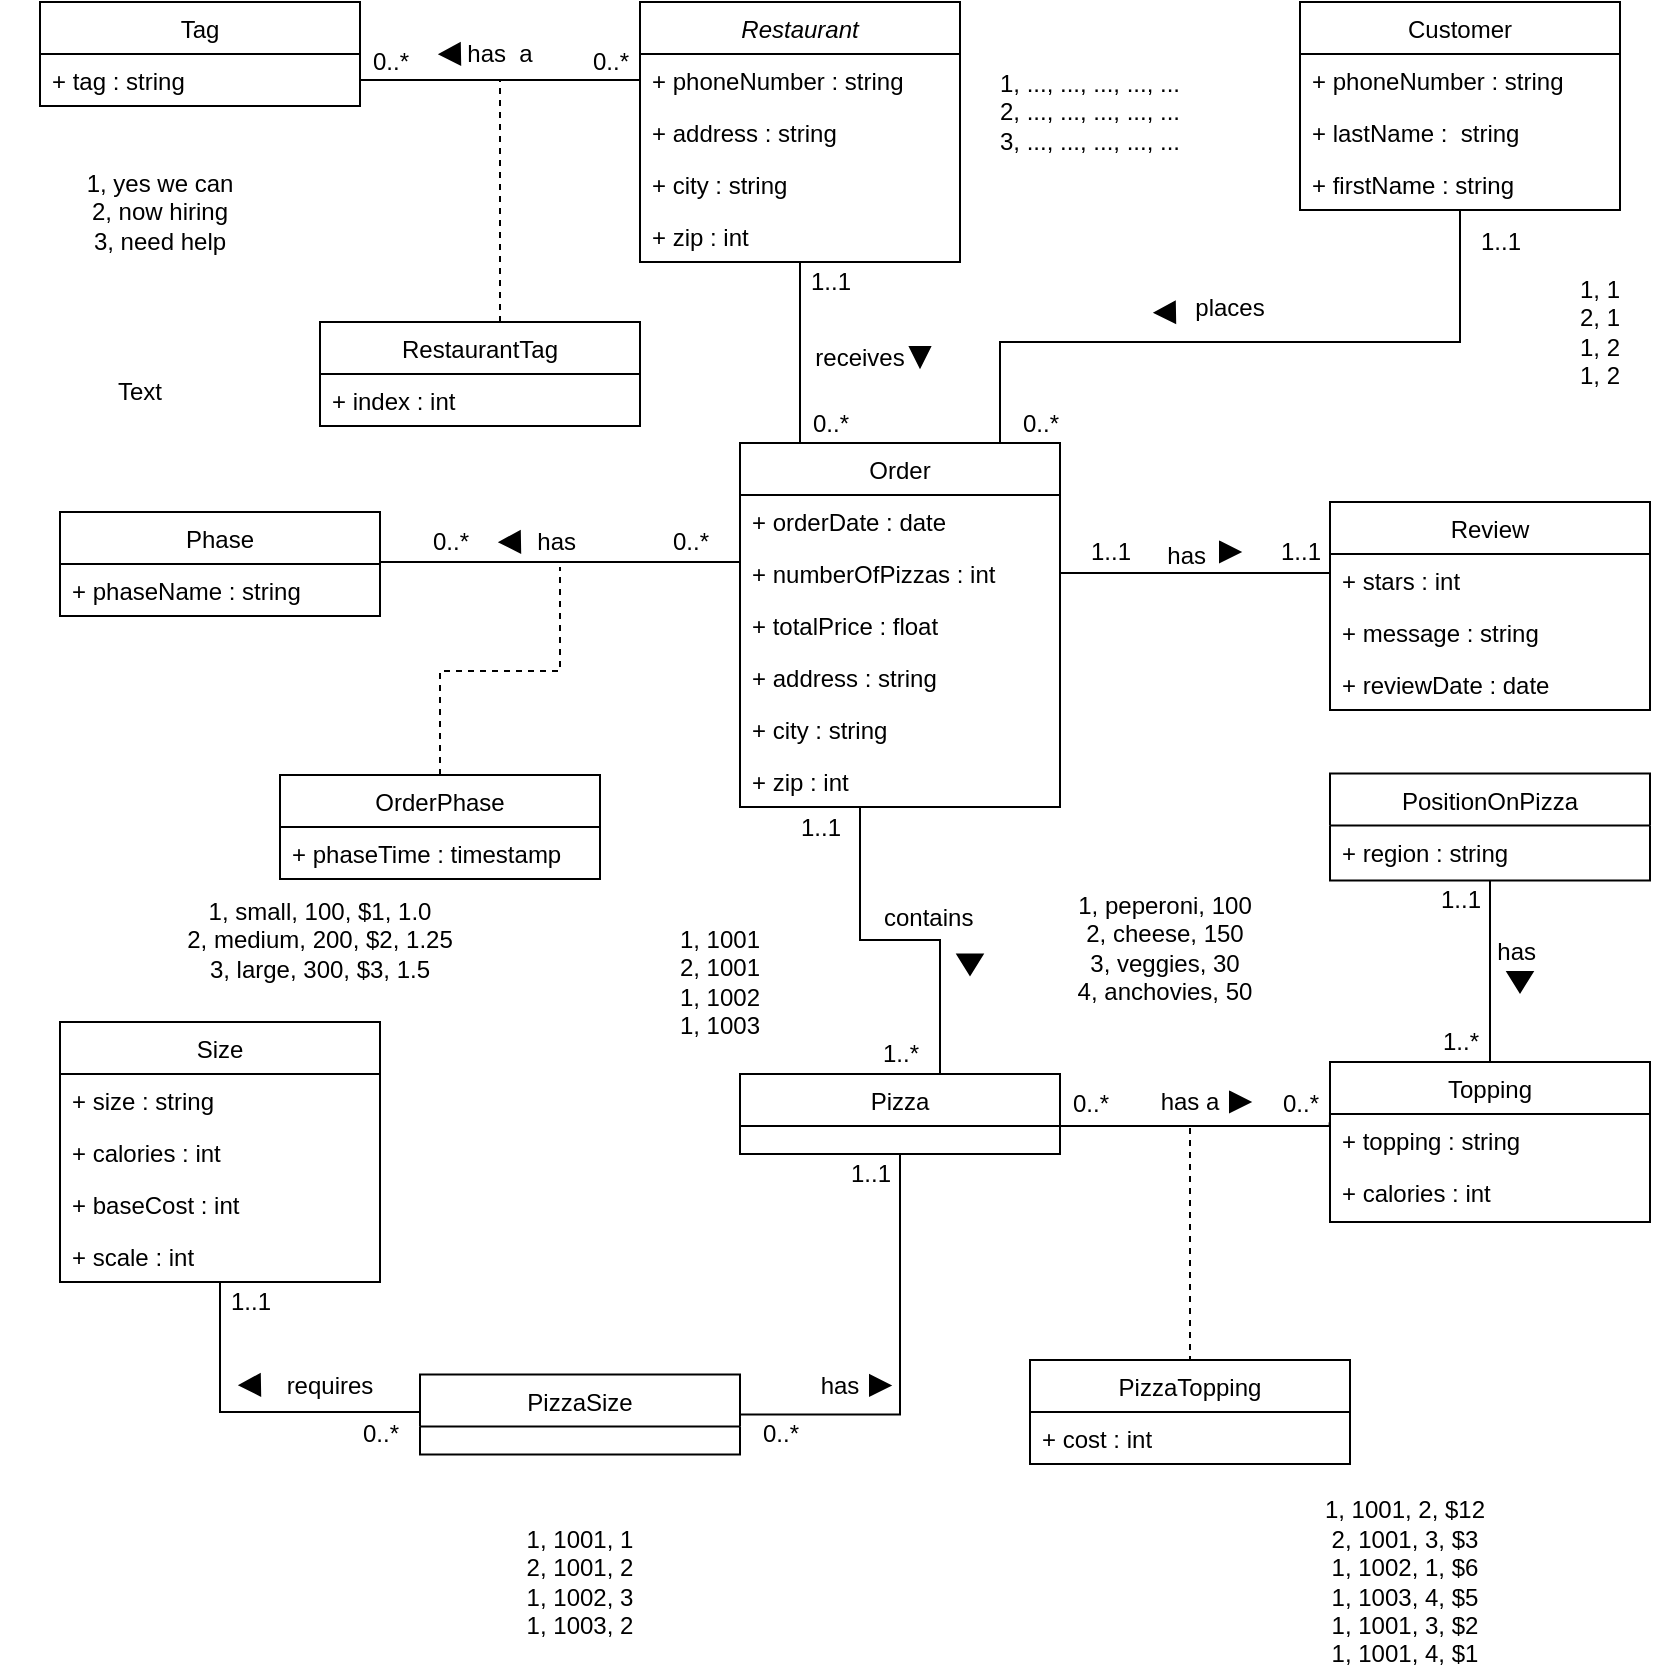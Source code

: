 <mxfile version="15.5.9" type="github">
  <diagram id="C5RBs43oDa-KdzZeNtuy" name="Page-1">
    <mxGraphModel dx="1810" dy="626" grid="1" gridSize="10" guides="1" tooltips="1" connect="1" arrows="1" fold="1" page="1" pageScale="1" pageWidth="827" pageHeight="1169" math="0" shadow="0">
      <root>
        <mxCell id="WIyWlLk6GJQsqaUBKTNV-0" />
        <mxCell id="WIyWlLk6GJQsqaUBKTNV-1" parent="WIyWlLk6GJQsqaUBKTNV-0" />
        <mxCell id="j5NIechxEygwmhF16usv-153" style="edgeStyle=orthogonalEdgeStyle;rounded=0;orthogonalLoop=1;jettySize=auto;html=0;entryX=0.25;entryY=0;entryDx=0;entryDy=0;fontColor=#000000;endArrow=none;endFill=0;" edge="1" parent="WIyWlLk6GJQsqaUBKTNV-1" source="zkfFHV4jXpPFQw0GAbJ--0" target="j5NIechxEygwmhF16usv-21">
          <mxGeometry relative="1" as="geometry">
            <Array as="points">
              <mxPoint x="390" y="330" />
            </Array>
          </mxGeometry>
        </mxCell>
        <mxCell id="zkfFHV4jXpPFQw0GAbJ--0" value="Restaurant" style="swimlane;fontStyle=2;align=center;verticalAlign=top;childLayout=stackLayout;horizontal=1;startSize=26;horizontalStack=0;resizeParent=1;resizeLast=0;collapsible=1;marginBottom=0;rounded=0;shadow=0;strokeWidth=1;" parent="WIyWlLk6GJQsqaUBKTNV-1" vertex="1">
          <mxGeometry x="310" y="110" width="160" height="130" as="geometry">
            <mxRectangle x="230" y="140" width="160" height="26" as="alternateBounds" />
          </mxGeometry>
        </mxCell>
        <mxCell id="zkfFHV4jXpPFQw0GAbJ--2" value="+ phoneNumber : string" style="text;align=left;verticalAlign=top;spacingLeft=4;spacingRight=4;overflow=hidden;rotatable=0;points=[[0,0.5],[1,0.5]];portConstraint=eastwest;rounded=0;shadow=0;html=0;" parent="zkfFHV4jXpPFQw0GAbJ--0" vertex="1">
          <mxGeometry y="26" width="160" height="26" as="geometry" />
        </mxCell>
        <mxCell id="zkfFHV4jXpPFQw0GAbJ--3" value="+ address : string" style="text;align=left;verticalAlign=top;spacingLeft=4;spacingRight=4;overflow=hidden;rotatable=0;points=[[0,0.5],[1,0.5]];portConstraint=eastwest;rounded=0;shadow=0;html=0;" parent="zkfFHV4jXpPFQw0GAbJ--0" vertex="1">
          <mxGeometry y="52" width="160" height="26" as="geometry" />
        </mxCell>
        <mxCell id="j5NIechxEygwmhF16usv-6" value="+ city : string " style="text;align=left;verticalAlign=top;spacingLeft=4;spacingRight=4;overflow=hidden;rotatable=0;points=[[0,0.5],[1,0.5]];portConstraint=eastwest;rounded=0;shadow=0;html=0;" vertex="1" parent="zkfFHV4jXpPFQw0GAbJ--0">
          <mxGeometry y="78" width="160" height="26" as="geometry" />
        </mxCell>
        <mxCell id="j5NIechxEygwmhF16usv-7" value="+ zip : int" style="text;align=left;verticalAlign=top;spacingLeft=4;spacingRight=4;overflow=hidden;rotatable=0;points=[[0,0.5],[1,0.5]];portConstraint=eastwest;rounded=0;shadow=0;html=0;" vertex="1" parent="zkfFHV4jXpPFQw0GAbJ--0">
          <mxGeometry y="104" width="160" height="26" as="geometry" />
        </mxCell>
        <mxCell id="zkfFHV4jXpPFQw0GAbJ--6" value="Phase" style="swimlane;fontStyle=0;align=center;verticalAlign=top;childLayout=stackLayout;horizontal=1;startSize=26;horizontalStack=0;resizeParent=1;resizeLast=0;collapsible=1;marginBottom=0;rounded=0;shadow=0;strokeWidth=1;" parent="WIyWlLk6GJQsqaUBKTNV-1" vertex="1">
          <mxGeometry x="20" y="365" width="160" height="52" as="geometry">
            <mxRectangle x="130" y="380" width="160" height="26" as="alternateBounds" />
          </mxGeometry>
        </mxCell>
        <mxCell id="zkfFHV4jXpPFQw0GAbJ--7" value="+ phaseName : string&#xa;" style="text;align=left;verticalAlign=top;spacingLeft=4;spacingRight=4;overflow=hidden;rotatable=0;points=[[0,0.5],[1,0.5]];portConstraint=eastwest;" parent="zkfFHV4jXpPFQw0GAbJ--6" vertex="1">
          <mxGeometry y="26" width="160" height="26" as="geometry" />
        </mxCell>
        <mxCell id="j5NIechxEygwmhF16usv-9" style="edgeStyle=orthogonalEdgeStyle;rounded=0;orthogonalLoop=1;jettySize=auto;html=1;endArrow=none;endFill=0;dashed=1;" edge="1" parent="WIyWlLk6GJQsqaUBKTNV-1" source="zkfFHV4jXpPFQw0GAbJ--13" target="j5NIechxEygwmhF16usv-12">
          <mxGeometry relative="1" as="geometry">
            <mxPoint x="260" y="190" as="targetPoint" />
            <Array as="points">
              <mxPoint x="240" y="240" />
              <mxPoint x="240" y="240" />
            </Array>
          </mxGeometry>
        </mxCell>
        <mxCell id="zkfFHV4jXpPFQw0GAbJ--13" value="RestaurantTag" style="swimlane;fontStyle=0;align=center;verticalAlign=top;childLayout=stackLayout;horizontal=1;startSize=26;horizontalStack=0;resizeParent=1;resizeLast=0;collapsible=1;marginBottom=0;rounded=0;shadow=0;strokeWidth=1;" parent="WIyWlLk6GJQsqaUBKTNV-1" vertex="1">
          <mxGeometry x="150" y="270" width="160" height="52" as="geometry">
            <mxRectangle x="340" y="380" width="170" height="26" as="alternateBounds" />
          </mxGeometry>
        </mxCell>
        <mxCell id="zkfFHV4jXpPFQw0GAbJ--14" value="+ index : int" style="text;align=left;verticalAlign=top;spacingLeft=4;spacingRight=4;overflow=hidden;rotatable=0;points=[[0,0.5],[1,0.5]];portConstraint=eastwest;" parent="zkfFHV4jXpPFQw0GAbJ--13" vertex="1">
          <mxGeometry y="26" width="160" height="26" as="geometry" />
        </mxCell>
        <mxCell id="j5NIechxEygwmhF16usv-154" style="edgeStyle=orthogonalEdgeStyle;rounded=0;orthogonalLoop=1;jettySize=auto;html=0;entryX=0.856;entryY=0;entryDx=0;entryDy=0;entryPerimeter=0;fontColor=#000000;endArrow=none;endFill=0;" edge="1" parent="WIyWlLk6GJQsqaUBKTNV-1" source="zkfFHV4jXpPFQw0GAbJ--17" target="j5NIechxEygwmhF16usv-21">
          <mxGeometry relative="1" as="geometry">
            <Array as="points">
              <mxPoint x="720" y="280" />
              <mxPoint x="490" y="280" />
              <mxPoint x="490" y="330" />
            </Array>
          </mxGeometry>
        </mxCell>
        <mxCell id="zkfFHV4jXpPFQw0GAbJ--17" value="Customer" style="swimlane;fontStyle=0;align=center;verticalAlign=top;childLayout=stackLayout;horizontal=1;startSize=26;horizontalStack=0;resizeParent=1;resizeLast=0;collapsible=1;marginBottom=0;rounded=0;shadow=0;strokeWidth=1;" parent="WIyWlLk6GJQsqaUBKTNV-1" vertex="1">
          <mxGeometry x="640" y="110" width="160" height="104" as="geometry">
            <mxRectangle x="550" y="140" width="160" height="26" as="alternateBounds" />
          </mxGeometry>
        </mxCell>
        <mxCell id="j5NIechxEygwmhF16usv-16" value="+ phoneNumber : string" style="text;align=left;verticalAlign=top;spacingLeft=4;spacingRight=4;overflow=hidden;rotatable=0;points=[[0,0.5],[1,0.5]];portConstraint=eastwest;rounded=0;shadow=0;html=0;" vertex="1" parent="zkfFHV4jXpPFQw0GAbJ--17">
          <mxGeometry y="26" width="160" height="26" as="geometry" />
        </mxCell>
        <mxCell id="j5NIechxEygwmhF16usv-19" value="+ lastName :  string" style="text;align=left;verticalAlign=top;spacingLeft=4;spacingRight=4;overflow=hidden;rotatable=0;points=[[0,0.5],[1,0.5]];portConstraint=eastwest;rounded=0;shadow=0;html=0;" vertex="1" parent="zkfFHV4jXpPFQw0GAbJ--17">
          <mxGeometry y="52" width="160" height="26" as="geometry" />
        </mxCell>
        <mxCell id="j5NIechxEygwmhF16usv-18" value="+ firstName : string " style="text;align=left;verticalAlign=top;spacingLeft=4;spacingRight=4;overflow=hidden;rotatable=0;points=[[0,0.5],[1,0.5]];portConstraint=eastwest;rounded=0;shadow=0;html=0;" vertex="1" parent="zkfFHV4jXpPFQw0GAbJ--17">
          <mxGeometry y="78" width="160" height="26" as="geometry" />
        </mxCell>
        <mxCell id="j5NIechxEygwmhF16usv-0" value="Tag" style="swimlane;fontStyle=0;align=center;verticalAlign=top;childLayout=stackLayout;horizontal=1;startSize=26;horizontalStack=0;resizeParent=1;resizeLast=0;collapsible=1;marginBottom=0;rounded=0;shadow=0;strokeWidth=1;" vertex="1" parent="WIyWlLk6GJQsqaUBKTNV-1">
          <mxGeometry x="10" y="110" width="160" height="52" as="geometry">
            <mxRectangle x="130" y="380" width="160" height="26" as="alternateBounds" />
          </mxGeometry>
        </mxCell>
        <mxCell id="j5NIechxEygwmhF16usv-4" value="+ tag : string" style="text;align=left;verticalAlign=top;spacingLeft=4;spacingRight=4;overflow=hidden;rotatable=0;points=[[0,0.5],[1,0.5]];portConstraint=eastwest;fontStyle=0" vertex="1" parent="j5NIechxEygwmhF16usv-0">
          <mxGeometry y="26" width="160" height="26" as="geometry" />
        </mxCell>
        <mxCell id="j5NIechxEygwmhF16usv-8" value="" style="edgeStyle=orthogonalEdgeStyle;rounded=0;orthogonalLoop=1;jettySize=auto;entryX=0;entryY=0.5;entryDx=0;entryDy=0;endArrow=none;endFill=0;" edge="1" parent="WIyWlLk6GJQsqaUBKTNV-1" source="j5NIechxEygwmhF16usv-4" target="zkfFHV4jXpPFQw0GAbJ--2">
          <mxGeometry relative="1" as="geometry">
            <Array as="points">
              <mxPoint x="280" y="149" />
              <mxPoint x="280" y="149" />
            </Array>
          </mxGeometry>
        </mxCell>
        <mxCell id="j5NIechxEygwmhF16usv-10" value="0..*" style="text;html=1;align=center;verticalAlign=middle;resizable=0;points=[];autosize=1;strokeColor=none;fillColor=none;" vertex="1" parent="WIyWlLk6GJQsqaUBKTNV-1">
          <mxGeometry x="170" y="130" width="30" height="20" as="geometry" />
        </mxCell>
        <mxCell id="j5NIechxEygwmhF16usv-11" value="0..*" style="text;html=1;align=center;verticalAlign=middle;resizable=0;points=[];autosize=1;strokeColor=none;fillColor=none;rotation=0;" vertex="1" parent="WIyWlLk6GJQsqaUBKTNV-1">
          <mxGeometry x="280" y="130" width="30" height="20" as="geometry" />
        </mxCell>
        <mxCell id="j5NIechxEygwmhF16usv-12" value="has &amp;nbsp;a" style="text;html=1;strokeColor=none;fillColor=none;align=center;verticalAlign=middle;whiteSpace=wrap;rounded=0;" vertex="1" parent="WIyWlLk6GJQsqaUBKTNV-1">
          <mxGeometry x="210" y="123.5" width="60" height="25" as="geometry" />
        </mxCell>
        <mxCell id="j5NIechxEygwmhF16usv-15" style="edgeStyle=orthogonalEdgeStyle;rounded=0;orthogonalLoop=1;jettySize=auto;html=0;exitX=0.5;exitY=1;exitDx=0;exitDy=0;dashed=1;fontColor=#000000;endArrow=none;endFill=0;" edge="1" parent="WIyWlLk6GJQsqaUBKTNV-1" source="j5NIechxEygwmhF16usv-12" target="j5NIechxEygwmhF16usv-12">
          <mxGeometry relative="1" as="geometry" />
        </mxCell>
        <mxCell id="j5NIechxEygwmhF16usv-36" style="edgeStyle=orthogonalEdgeStyle;rounded=0;orthogonalLoop=1;jettySize=auto;html=0;entryX=1;entryY=0.154;entryDx=0;entryDy=0;entryPerimeter=0;fontColor=#000000;endArrow=none;endFill=0;" edge="1" parent="WIyWlLk6GJQsqaUBKTNV-1" source="j5NIechxEygwmhF16usv-21" target="zkfFHV4jXpPFQw0GAbJ--7">
          <mxGeometry relative="1" as="geometry">
            <Array as="points">
              <mxPoint x="300" y="390" />
              <mxPoint x="300" y="390" />
            </Array>
          </mxGeometry>
        </mxCell>
        <mxCell id="j5NIechxEygwmhF16usv-21" value="Order" style="swimlane;fontStyle=0;align=center;verticalAlign=top;childLayout=stackLayout;horizontal=1;startSize=26;horizontalStack=0;resizeParent=1;resizeLast=0;collapsible=1;marginBottom=0;rounded=0;shadow=0;strokeWidth=1;" vertex="1" parent="WIyWlLk6GJQsqaUBKTNV-1">
          <mxGeometry x="360" y="330.5" width="160" height="182" as="geometry">
            <mxRectangle x="340" y="380" width="170" height="26" as="alternateBounds" />
          </mxGeometry>
        </mxCell>
        <mxCell id="j5NIechxEygwmhF16usv-22" value="+ orderDate : date&#xa;" style="text;align=left;verticalAlign=top;spacingLeft=4;spacingRight=4;overflow=hidden;rotatable=0;points=[[0,0.5],[1,0.5]];portConstraint=eastwest;" vertex="1" parent="j5NIechxEygwmhF16usv-21">
          <mxGeometry y="26" width="160" height="26" as="geometry" />
        </mxCell>
        <mxCell id="j5NIechxEygwmhF16usv-23" value="+ numberOfPizzas : int&#xa;" style="text;align=left;verticalAlign=top;spacingLeft=4;spacingRight=4;overflow=hidden;rotatable=0;points=[[0,0.5],[1,0.5]];portConstraint=eastwest;" vertex="1" parent="j5NIechxEygwmhF16usv-21">
          <mxGeometry y="52" width="160" height="26" as="geometry" />
        </mxCell>
        <mxCell id="j5NIechxEygwmhF16usv-24" value="+ totalPrice : float&#xa;" style="text;align=left;verticalAlign=top;spacingLeft=4;spacingRight=4;overflow=hidden;rotatable=0;points=[[0,0.5],[1,0.5]];portConstraint=eastwest;" vertex="1" parent="j5NIechxEygwmhF16usv-21">
          <mxGeometry y="78" width="160" height="26" as="geometry" />
        </mxCell>
        <mxCell id="j5NIechxEygwmhF16usv-33" value="+ address : string&#xa;" style="text;align=left;verticalAlign=top;spacingLeft=4;spacingRight=4;overflow=hidden;rotatable=0;points=[[0,0.5],[1,0.5]];portConstraint=eastwest;" vertex="1" parent="j5NIechxEygwmhF16usv-21">
          <mxGeometry y="104" width="160" height="26" as="geometry" />
        </mxCell>
        <mxCell id="j5NIechxEygwmhF16usv-34" value="+ city : string&#xa;" style="text;align=left;verticalAlign=top;spacingLeft=4;spacingRight=4;overflow=hidden;rotatable=0;points=[[0,0.5],[1,0.5]];portConstraint=eastwest;" vertex="1" parent="j5NIechxEygwmhF16usv-21">
          <mxGeometry y="130" width="160" height="26" as="geometry" />
        </mxCell>
        <mxCell id="j5NIechxEygwmhF16usv-35" value="+ zip : int&#xa;" style="text;align=left;verticalAlign=top;spacingLeft=4;spacingRight=4;overflow=hidden;rotatable=0;points=[[0,0.5],[1,0.5]];portConstraint=eastwest;" vertex="1" parent="j5NIechxEygwmhF16usv-21">
          <mxGeometry y="156" width="160" height="24" as="geometry" />
        </mxCell>
        <mxCell id="j5NIechxEygwmhF16usv-27" value="places" style="text;html=1;strokeColor=none;fillColor=none;align=center;verticalAlign=middle;whiteSpace=wrap;rounded=0;" vertex="1" parent="WIyWlLk6GJQsqaUBKTNV-1">
          <mxGeometry x="575" y="250" width="60" height="25" as="geometry" />
        </mxCell>
        <mxCell id="j5NIechxEygwmhF16usv-28" value="0..*" style="text;html=1;align=center;verticalAlign=middle;resizable=0;points=[];autosize=1;strokeColor=none;fillColor=none;rotation=0;" vertex="1" parent="WIyWlLk6GJQsqaUBKTNV-1">
          <mxGeometry x="390" y="310.5" width="30" height="20" as="geometry" />
        </mxCell>
        <mxCell id="j5NIechxEygwmhF16usv-29" value="0..*" style="text;html=1;align=center;verticalAlign=middle;resizable=0;points=[];autosize=1;strokeColor=none;fillColor=none;rotation=0;" vertex="1" parent="WIyWlLk6GJQsqaUBKTNV-1">
          <mxGeometry x="495" y="310.5" width="30" height="20" as="geometry" />
        </mxCell>
        <mxCell id="j5NIechxEygwmhF16usv-32" value="" style="triangle;whiteSpace=wrap;html=1;fontColor=#000000;fillColor=#000000;align=left;rotation=-181;" vertex="1" parent="WIyWlLk6GJQsqaUBKTNV-1">
          <mxGeometry x="210" y="130.79" width="10" height="10.43" as="geometry" />
        </mxCell>
        <mxCell id="j5NIechxEygwmhF16usv-37" value="0..*" style="text;html=1;align=center;verticalAlign=middle;resizable=0;points=[];autosize=1;strokeColor=none;fillColor=none;rotation=0;" vertex="1" parent="WIyWlLk6GJQsqaUBKTNV-1">
          <mxGeometry x="200" y="370" width="30" height="20" as="geometry" />
        </mxCell>
        <mxCell id="j5NIechxEygwmhF16usv-38" value="0..*" style="text;html=1;align=center;verticalAlign=middle;resizable=0;points=[];autosize=1;strokeColor=none;fillColor=none;rotation=0;" vertex="1" parent="WIyWlLk6GJQsqaUBKTNV-1">
          <mxGeometry x="320" y="370" width="30" height="20" as="geometry" />
        </mxCell>
        <mxCell id="j5NIechxEygwmhF16usv-39" value="has&amp;nbsp;" style="text;html=1;strokeColor=none;fillColor=none;align=center;verticalAlign=middle;whiteSpace=wrap;rounded=0;" vertex="1" parent="WIyWlLk6GJQsqaUBKTNV-1">
          <mxGeometry x="240" y="367.5" width="60" height="25" as="geometry" />
        </mxCell>
        <mxCell id="j5NIechxEygwmhF16usv-40" style="edgeStyle=orthogonalEdgeStyle;rounded=0;orthogonalLoop=1;jettySize=auto;html=0;exitX=0.5;exitY=1;exitDx=0;exitDy=0;dashed=1;fontColor=#000000;endArrow=none;endFill=0;" edge="1" parent="WIyWlLk6GJQsqaUBKTNV-1" source="j5NIechxEygwmhF16usv-39" target="j5NIechxEygwmhF16usv-39">
          <mxGeometry relative="1" as="geometry" />
        </mxCell>
        <mxCell id="j5NIechxEygwmhF16usv-41" value="" style="triangle;whiteSpace=wrap;html=1;fontColor=#000000;fillColor=#000000;align=left;rotation=-181;" vertex="1" parent="WIyWlLk6GJQsqaUBKTNV-1">
          <mxGeometry x="240" y="374.79" width="10" height="10.43" as="geometry" />
        </mxCell>
        <mxCell id="j5NIechxEygwmhF16usv-42" value="Review" style="swimlane;fontStyle=0;align=center;verticalAlign=top;childLayout=stackLayout;horizontal=1;startSize=26;horizontalStack=0;resizeParent=1;resizeLast=0;collapsible=1;marginBottom=0;rounded=0;shadow=0;strokeWidth=1;" vertex="1" parent="WIyWlLk6GJQsqaUBKTNV-1">
          <mxGeometry x="655" y="360" width="160" height="104" as="geometry">
            <mxRectangle x="340" y="380" width="170" height="26" as="alternateBounds" />
          </mxGeometry>
        </mxCell>
        <mxCell id="j5NIechxEygwmhF16usv-43" value="+ stars : int&#xa;" style="text;align=left;verticalAlign=top;spacingLeft=4;spacingRight=4;overflow=hidden;rotatable=0;points=[[0,0.5],[1,0.5]];portConstraint=eastwest;" vertex="1" parent="j5NIechxEygwmhF16usv-42">
          <mxGeometry y="26" width="160" height="26" as="geometry" />
        </mxCell>
        <mxCell id="j5NIechxEygwmhF16usv-44" value="+ message : string&#xa;" style="text;align=left;verticalAlign=top;spacingLeft=4;spacingRight=4;overflow=hidden;rotatable=0;points=[[0,0.5],[1,0.5]];portConstraint=eastwest;" vertex="1" parent="j5NIechxEygwmhF16usv-42">
          <mxGeometry y="52" width="160" height="26" as="geometry" />
        </mxCell>
        <mxCell id="j5NIechxEygwmhF16usv-45" value="+ reviewDate : date&#xa;" style="text;align=left;verticalAlign=top;spacingLeft=4;spacingRight=4;overflow=hidden;rotatable=0;points=[[0,0.5],[1,0.5]];portConstraint=eastwest;" vertex="1" parent="j5NIechxEygwmhF16usv-42">
          <mxGeometry y="78" width="160" height="26" as="geometry" />
        </mxCell>
        <mxCell id="j5NIechxEygwmhF16usv-81" style="edgeStyle=orthogonalEdgeStyle;rounded=0;orthogonalLoop=1;jettySize=auto;html=0;entryX=0.5;entryY=1;entryDx=0;entryDy=0;fontColor=#000000;endArrow=none;endFill=0;" edge="1" parent="WIyWlLk6GJQsqaUBKTNV-1" source="j5NIechxEygwmhF16usv-49" target="j5NIechxEygwmhF16usv-21">
          <mxGeometry relative="1" as="geometry">
            <Array as="points">
              <mxPoint x="460" y="579" />
              <mxPoint x="420" y="579" />
              <mxPoint x="420" y="512" />
            </Array>
          </mxGeometry>
        </mxCell>
        <mxCell id="j5NIechxEygwmhF16usv-103" style="edgeStyle=orthogonalEdgeStyle;rounded=0;orthogonalLoop=1;jettySize=auto;html=0;entryX=-0.001;entryY=0.376;entryDx=0;entryDy=0;entryPerimeter=0;fontColor=#000000;endArrow=none;endFill=0;" edge="1" parent="WIyWlLk6GJQsqaUBKTNV-1" source="j5NIechxEygwmhF16usv-49" target="j5NIechxEygwmhF16usv-70">
          <mxGeometry relative="1" as="geometry">
            <Array as="points">
              <mxPoint x="655" y="672" />
            </Array>
          </mxGeometry>
        </mxCell>
        <mxCell id="j5NIechxEygwmhF16usv-147" style="edgeStyle=orthogonalEdgeStyle;rounded=0;orthogonalLoop=1;jettySize=auto;html=0;entryX=1;entryY=0.5;entryDx=0;entryDy=0;fontColor=#000000;endArrow=none;endFill=0;" edge="1" parent="WIyWlLk6GJQsqaUBKTNV-1" source="j5NIechxEygwmhF16usv-49" target="j5NIechxEygwmhF16usv-85">
          <mxGeometry relative="1" as="geometry" />
        </mxCell>
        <mxCell id="j5NIechxEygwmhF16usv-49" value="Pizza" style="swimlane;fontStyle=0;align=center;verticalAlign=top;childLayout=stackLayout;horizontal=1;startSize=26;horizontalStack=0;resizeParent=1;resizeLast=0;collapsible=1;marginBottom=0;rounded=0;shadow=0;strokeWidth=1;" vertex="1" parent="WIyWlLk6GJQsqaUBKTNV-1">
          <mxGeometry x="360" y="646" width="160" height="40" as="geometry">
            <mxRectangle x="340" y="380" width="170" height="26" as="alternateBounds" />
          </mxGeometry>
        </mxCell>
        <mxCell id="j5NIechxEygwmhF16usv-57" value="1..1" style="text;html=1;align=center;verticalAlign=middle;resizable=0;points=[];autosize=1;strokeColor=none;fillColor=none;rotation=0;" vertex="1" parent="WIyWlLk6GJQsqaUBKTNV-1">
          <mxGeometry x="380" y="512.5" width="40" height="20" as="geometry" />
        </mxCell>
        <mxCell id="j5NIechxEygwmhF16usv-59" value="has&amp;nbsp;" style="text;html=1;strokeColor=none;fillColor=none;align=center;verticalAlign=middle;whiteSpace=wrap;rounded=0;" vertex="1" parent="WIyWlLk6GJQsqaUBKTNV-1">
          <mxGeometry x="555" y="374.79" width="60" height="25" as="geometry" />
        </mxCell>
        <mxCell id="j5NIechxEygwmhF16usv-62" value="1..1" style="text;html=1;align=center;verticalAlign=middle;resizable=0;points=[];autosize=1;strokeColor=none;fillColor=none;rotation=0;" vertex="1" parent="WIyWlLk6GJQsqaUBKTNV-1">
          <mxGeometry x="525" y="374.79" width="40" height="20" as="geometry" />
        </mxCell>
        <mxCell id="j5NIechxEygwmhF16usv-63" value="1..1" style="text;html=1;align=center;verticalAlign=middle;resizable=0;points=[];autosize=1;strokeColor=none;fillColor=none;rotation=0;" vertex="1" parent="WIyWlLk6GJQsqaUBKTNV-1">
          <mxGeometry x="620" y="375" width="40" height="20" as="geometry" />
        </mxCell>
        <mxCell id="j5NIechxEygwmhF16usv-148" style="edgeStyle=orthogonalEdgeStyle;rounded=0;orthogonalLoop=1;jettySize=auto;html=0;entryX=0;entryY=0.5;entryDx=0;entryDy=0;fontColor=#000000;endArrow=none;endFill=0;" edge="1" parent="WIyWlLk6GJQsqaUBKTNV-1" source="j5NIechxEygwmhF16usv-66" target="j5NIechxEygwmhF16usv-85">
          <mxGeometry relative="1" as="geometry">
            <Array as="points">
              <mxPoint x="100" y="815" />
            </Array>
          </mxGeometry>
        </mxCell>
        <mxCell id="j5NIechxEygwmhF16usv-66" value="Size" style="swimlane;fontStyle=0;align=center;verticalAlign=top;childLayout=stackLayout;horizontal=1;startSize=26;horizontalStack=0;resizeParent=1;resizeLast=0;collapsible=1;marginBottom=0;rounded=0;shadow=0;strokeWidth=1;" vertex="1" parent="WIyWlLk6GJQsqaUBKTNV-1">
          <mxGeometry x="20" y="620" width="160" height="130" as="geometry">
            <mxRectangle x="340" y="380" width="170" height="26" as="alternateBounds" />
          </mxGeometry>
        </mxCell>
        <mxCell id="j5NIechxEygwmhF16usv-67" value="+ size : string &#xa;" style="text;align=left;verticalAlign=top;spacingLeft=4;spacingRight=4;overflow=hidden;rotatable=0;points=[[0,0.5],[1,0.5]];portConstraint=eastwest;" vertex="1" parent="j5NIechxEygwmhF16usv-66">
          <mxGeometry y="26" width="160" height="26" as="geometry" />
        </mxCell>
        <mxCell id="j5NIechxEygwmhF16usv-121" value="+ calories : int &#xa;" style="text;align=left;verticalAlign=top;spacingLeft=4;spacingRight=4;overflow=hidden;rotatable=0;points=[[0,0.5],[1,0.5]];portConstraint=eastwest;" vertex="1" parent="j5NIechxEygwmhF16usv-66">
          <mxGeometry y="52" width="160" height="26" as="geometry" />
        </mxCell>
        <mxCell id="j5NIechxEygwmhF16usv-122" value="+ baseCost : int &#xa;" style="text;align=left;verticalAlign=top;spacingLeft=4;spacingRight=4;overflow=hidden;rotatable=0;points=[[0,0.5],[1,0.5]];portConstraint=eastwest;" vertex="1" parent="j5NIechxEygwmhF16usv-66">
          <mxGeometry y="78" width="160" height="26" as="geometry" />
        </mxCell>
        <mxCell id="j5NIechxEygwmhF16usv-145" value="+ scale : int &#xa;" style="text;align=left;verticalAlign=top;spacingLeft=4;spacingRight=4;overflow=hidden;rotatable=0;points=[[0,0.5],[1,0.5]];portConstraint=eastwest;" vertex="1" parent="j5NIechxEygwmhF16usv-66">
          <mxGeometry y="104" width="160" height="26" as="geometry" />
        </mxCell>
        <mxCell id="j5NIechxEygwmhF16usv-136" style="edgeStyle=orthogonalEdgeStyle;rounded=0;orthogonalLoop=1;jettySize=auto;html=0;entryX=0.5;entryY=1;entryDx=0;entryDy=0;fontColor=#000000;endArrow=none;endFill=0;" edge="1" parent="WIyWlLk6GJQsqaUBKTNV-1" source="j5NIechxEygwmhF16usv-70" target="j5NIechxEygwmhF16usv-131">
          <mxGeometry relative="1" as="geometry" />
        </mxCell>
        <mxCell id="j5NIechxEygwmhF16usv-70" value="Topping" style="swimlane;fontStyle=0;align=center;verticalAlign=top;childLayout=stackLayout;horizontal=1;startSize=26;horizontalStack=0;resizeParent=1;resizeLast=0;collapsible=1;marginBottom=0;rounded=0;shadow=0;strokeWidth=1;" vertex="1" parent="WIyWlLk6GJQsqaUBKTNV-1">
          <mxGeometry x="655" y="640" width="160" height="80" as="geometry">
            <mxRectangle x="340" y="380" width="170" height="26" as="alternateBounds" />
          </mxGeometry>
        </mxCell>
        <mxCell id="j5NIechxEygwmhF16usv-71" value="+ topping : string &#xa;" style="text;align=left;verticalAlign=top;spacingLeft=4;spacingRight=4;overflow=hidden;rotatable=0;points=[[0,0.5],[1,0.5]];portConstraint=eastwest;" vertex="1" parent="j5NIechxEygwmhF16usv-70">
          <mxGeometry y="26" width="160" height="26" as="geometry" />
        </mxCell>
        <mxCell id="j5NIechxEygwmhF16usv-123" value="+ calories : int &#xa;" style="text;align=left;verticalAlign=top;spacingLeft=4;spacingRight=4;overflow=hidden;rotatable=0;points=[[0,0.5],[1,0.5]];portConstraint=eastwest;" vertex="1" parent="j5NIechxEygwmhF16usv-70">
          <mxGeometry y="52" width="160" height="26" as="geometry" />
        </mxCell>
        <mxCell id="j5NIechxEygwmhF16usv-77" value="" style="triangle;whiteSpace=wrap;html=1;fontColor=#000000;fillColor=#000000;align=left;rotation=-181;" vertex="1" parent="WIyWlLk6GJQsqaUBKTNV-1">
          <mxGeometry x="110" y="796.29" width="10" height="10.43" as="geometry" />
        </mxCell>
        <mxCell id="j5NIechxEygwmhF16usv-84" value="PizzaTopping" style="swimlane;fontStyle=0;align=center;verticalAlign=top;childLayout=stackLayout;horizontal=1;startSize=26;horizontalStack=0;resizeParent=1;resizeLast=0;collapsible=1;marginBottom=0;rounded=0;shadow=0;strokeWidth=1;" vertex="1" parent="WIyWlLk6GJQsqaUBKTNV-1">
          <mxGeometry x="505" y="789" width="160" height="52" as="geometry">
            <mxRectangle x="495" y="780" width="170" height="26" as="alternateBounds" />
          </mxGeometry>
        </mxCell>
        <mxCell id="j5NIechxEygwmhF16usv-130" value="+ cost : int &#xa;" style="text;align=left;verticalAlign=top;spacingLeft=4;spacingRight=4;overflow=hidden;rotatable=0;points=[[0,0.5],[1,0.5]];portConstraint=eastwest;" vertex="1" parent="j5NIechxEygwmhF16usv-84">
          <mxGeometry y="26" width="160" height="26" as="geometry" />
        </mxCell>
        <mxCell id="j5NIechxEygwmhF16usv-85" value="PizzaSize" style="swimlane;fontStyle=0;align=center;verticalAlign=top;childLayout=stackLayout;horizontal=1;startSize=26;horizontalStack=0;resizeParent=1;resizeLast=0;collapsible=1;marginBottom=0;rounded=0;shadow=0;strokeWidth=1;" vertex="1" parent="WIyWlLk6GJQsqaUBKTNV-1">
          <mxGeometry x="200" y="796.29" width="160" height="40" as="geometry">
            <mxRectangle x="495" y="780" width="170" height="26" as="alternateBounds" />
          </mxGeometry>
        </mxCell>
        <mxCell id="j5NIechxEygwmhF16usv-87" style="edgeStyle=orthogonalEdgeStyle;rounded=0;orthogonalLoop=1;jettySize=auto;html=0;fontColor=#000000;endArrow=none;endFill=0;" edge="1" parent="WIyWlLk6GJQsqaUBKTNV-1" source="j5NIechxEygwmhF16usv-23" target="j5NIechxEygwmhF16usv-43">
          <mxGeometry relative="1" as="geometry">
            <Array as="points">
              <mxPoint x="620" y="395" />
              <mxPoint x="620" y="395" />
            </Array>
          </mxGeometry>
        </mxCell>
        <mxCell id="j5NIechxEygwmhF16usv-88" value="" style="triangle;whiteSpace=wrap;html=1;fontColor=#000000;fillColor=#000000;align=left;" vertex="1" parent="WIyWlLk6GJQsqaUBKTNV-1">
          <mxGeometry x="600" y="380" width="10" height="10" as="geometry" />
        </mxCell>
        <mxCell id="j5NIechxEygwmhF16usv-93" style="edgeStyle=orthogonalEdgeStyle;rounded=0;orthogonalLoop=1;jettySize=auto;html=0;entryX=0.5;entryY=1;entryDx=0;entryDy=0;dashed=1;fontColor=#000000;endArrow=none;endFill=0;" edge="1" parent="WIyWlLk6GJQsqaUBKTNV-1" source="j5NIechxEygwmhF16usv-89" target="j5NIechxEygwmhF16usv-39">
          <mxGeometry relative="1" as="geometry" />
        </mxCell>
        <mxCell id="j5NIechxEygwmhF16usv-89" value="OrderPhase" style="swimlane;fontStyle=0;align=center;verticalAlign=top;childLayout=stackLayout;horizontal=1;startSize=26;horizontalStack=0;resizeParent=1;resizeLast=0;collapsible=1;marginBottom=0;rounded=0;shadow=0;strokeWidth=1;" vertex="1" parent="WIyWlLk6GJQsqaUBKTNV-1">
          <mxGeometry x="130" y="496.5" width="160" height="52" as="geometry">
            <mxRectangle x="130" y="380" width="160" height="26" as="alternateBounds" />
          </mxGeometry>
        </mxCell>
        <mxCell id="j5NIechxEygwmhF16usv-91" value="+ phaseTime : timestamp&#xa;" style="text;align=left;verticalAlign=top;spacingLeft=4;spacingRight=4;overflow=hidden;rotatable=0;points=[[0,0.5],[1,0.5]];portConstraint=eastwest;rounded=0;shadow=0;html=0;" vertex="1" parent="j5NIechxEygwmhF16usv-89">
          <mxGeometry y="26" width="160" height="26" as="geometry" />
        </mxCell>
        <mxCell id="j5NIechxEygwmhF16usv-94" value="1, small, 100, $1, 1.0&lt;br&gt;2, medium, 200, $2, 1.25&lt;br&gt;3, large, 300, $3, 1.5" style="text;html=1;strokeColor=none;fillColor=none;align=center;verticalAlign=middle;whiteSpace=wrap;rounded=0;fontColor=#000000;" vertex="1" parent="WIyWlLk6GJQsqaUBKTNV-1">
          <mxGeometry x="70" y="563.75" width="160" height="30" as="geometry" />
        </mxCell>
        <mxCell id="j5NIechxEygwmhF16usv-95" value="1, 1001&lt;br&gt;2, 1001&lt;br&gt;1, 1002&lt;br&gt;1, 1003" style="text;html=1;strokeColor=none;fillColor=none;align=center;verticalAlign=middle;whiteSpace=wrap;rounded=0;fontColor=#000000;" vertex="1" parent="WIyWlLk6GJQsqaUBKTNV-1">
          <mxGeometry x="320" y="585" width="60" height="30" as="geometry" />
        </mxCell>
        <mxCell id="j5NIechxEygwmhF16usv-96" value="1..*" style="text;html=1;align=center;verticalAlign=middle;resizable=0;points=[];autosize=1;strokeColor=none;fillColor=none;rotation=0;" vertex="1" parent="WIyWlLk6GJQsqaUBKTNV-1">
          <mxGeometry x="425" y="626" width="30" height="20" as="geometry" />
        </mxCell>
        <mxCell id="j5NIechxEygwmhF16usv-99" value="1, 1001, 1&lt;br&gt;2, 1001, 2&lt;br&gt;1, 1002, 3&lt;br&gt;1, 1003, 2" style="text;html=1;strokeColor=none;fillColor=none;align=center;verticalAlign=middle;whiteSpace=wrap;rounded=0;fontColor=#000000;" vertex="1" parent="WIyWlLk6GJQsqaUBKTNV-1">
          <mxGeometry x="250" y="885" width="60" height="30" as="geometry" />
        </mxCell>
        <mxCell id="j5NIechxEygwmhF16usv-116" style="edgeStyle=orthogonalEdgeStyle;rounded=0;orthogonalLoop=1;jettySize=auto;html=0;entryX=0.5;entryY=0;entryDx=0;entryDy=0;dashed=1;fontColor=#000000;endArrow=none;endFill=0;" edge="1" parent="WIyWlLk6GJQsqaUBKTNV-1" source="j5NIechxEygwmhF16usv-107" target="j5NIechxEygwmhF16usv-84">
          <mxGeometry relative="1" as="geometry" />
        </mxCell>
        <mxCell id="j5NIechxEygwmhF16usv-107" value="has a" style="text;html=1;strokeColor=none;fillColor=none;align=center;verticalAlign=middle;whiteSpace=wrap;rounded=0;" vertex="1" parent="WIyWlLk6GJQsqaUBKTNV-1">
          <mxGeometry x="555" y="647.94" width="60" height="25" as="geometry" />
        </mxCell>
        <mxCell id="j5NIechxEygwmhF16usv-108" value="requires" style="text;html=1;strokeColor=none;fillColor=none;align=center;verticalAlign=middle;whiteSpace=wrap;rounded=0;" vertex="1" parent="WIyWlLk6GJQsqaUBKTNV-1">
          <mxGeometry x="125" y="789" width="60" height="25" as="geometry" />
        </mxCell>
        <mxCell id="j5NIechxEygwmhF16usv-110" value="" style="triangle;whiteSpace=wrap;html=1;fontColor=#000000;fillColor=#000000;align=left;" vertex="1" parent="WIyWlLk6GJQsqaUBKTNV-1">
          <mxGeometry x="605" y="655" width="10" height="10" as="geometry" />
        </mxCell>
        <mxCell id="j5NIechxEygwmhF16usv-112" value="&lt;div style=&quot;text-align: center&quot;&gt;&lt;font face=&quot;helvetica&quot;&gt;contains&lt;/font&gt;&lt;/div&gt;" style="text;whiteSpace=wrap;html=1;fontColor=#000000;" vertex="1" parent="WIyWlLk6GJQsqaUBKTNV-1">
          <mxGeometry x="430" y="553.5" width="50" height="30" as="geometry" />
        </mxCell>
        <mxCell id="j5NIechxEygwmhF16usv-113" value="" style="triangle;whiteSpace=wrap;html=1;fontColor=#000000;fillColor=#000000;align=left;rotation=90;" vertex="1" parent="WIyWlLk6GJQsqaUBKTNV-1">
          <mxGeometry x="470" y="585" width="10" height="12.5" as="geometry" />
        </mxCell>
        <mxCell id="j5NIechxEygwmhF16usv-114" value="1, 1001, 2, $12&lt;br&gt;2, 1001, 3, $3&lt;br&gt;1, 1002, 1, $6&lt;br&gt;1, 1003, 4, $5&lt;br&gt;1, 1001, 3, $2&lt;br&gt;1, 1001, 4, $1" style="text;html=1;strokeColor=none;fillColor=none;align=center;verticalAlign=middle;whiteSpace=wrap;rounded=0;fontColor=#000000;" vertex="1" parent="WIyWlLk6GJQsqaUBKTNV-1">
          <mxGeometry x="625" y="885" width="135" height="30" as="geometry" />
        </mxCell>
        <mxCell id="j5NIechxEygwmhF16usv-115" value="1, peperoni, 100&lt;br&gt;2, cheese, 150&lt;br&gt;3, veggies, 30&lt;br&gt;4, anchovies, 50" style="text;html=1;strokeColor=none;fillColor=none;align=center;verticalAlign=middle;whiteSpace=wrap;rounded=0;fontColor=#000000;" vertex="1" parent="WIyWlLk6GJQsqaUBKTNV-1">
          <mxGeometry x="485" y="567.5" width="175" height="30" as="geometry" />
        </mxCell>
        <mxCell id="j5NIechxEygwmhF16usv-117" value="1..1" style="text;html=1;align=center;verticalAlign=middle;resizable=0;points=[];autosize=1;strokeColor=none;fillColor=none;rotation=0;" vertex="1" parent="WIyWlLk6GJQsqaUBKTNV-1">
          <mxGeometry x="95" y="750" width="40" height="20" as="geometry" />
        </mxCell>
        <mxCell id="j5NIechxEygwmhF16usv-118" value="1..1" style="text;html=1;align=center;verticalAlign=middle;resizable=0;points=[];autosize=1;strokeColor=none;fillColor=none;rotation=0;" vertex="1" parent="WIyWlLk6GJQsqaUBKTNV-1">
          <mxGeometry x="405" y="686" width="40" height="20" as="geometry" />
        </mxCell>
        <mxCell id="j5NIechxEygwmhF16usv-119" value="0..*" style="text;html=1;align=center;verticalAlign=middle;resizable=0;points=[];autosize=1;strokeColor=none;fillColor=none;rotation=0;" vertex="1" parent="WIyWlLk6GJQsqaUBKTNV-1">
          <mxGeometry x="520" y="651" width="30" height="20" as="geometry" />
        </mxCell>
        <mxCell id="j5NIechxEygwmhF16usv-120" value="0..*" style="text;html=1;align=center;verticalAlign=middle;resizable=0;points=[];autosize=1;strokeColor=none;fillColor=none;rotation=0;" vertex="1" parent="WIyWlLk6GJQsqaUBKTNV-1">
          <mxGeometry x="625" y="651" width="30" height="20" as="geometry" />
        </mxCell>
        <mxCell id="j5NIechxEygwmhF16usv-131" value="PositionOnPizza" style="swimlane;fontStyle=0;align=center;verticalAlign=top;childLayout=stackLayout;horizontal=1;startSize=26;horizontalStack=0;resizeParent=1;resizeLast=0;collapsible=1;marginBottom=0;rounded=0;shadow=0;strokeWidth=1;" vertex="1" parent="WIyWlLk6GJQsqaUBKTNV-1">
          <mxGeometry x="655" y="495.75" width="160" height="53.5" as="geometry">
            <mxRectangle x="340" y="380" width="170" height="26" as="alternateBounds" />
          </mxGeometry>
        </mxCell>
        <mxCell id="j5NIechxEygwmhF16usv-134" value="+ region : string &#xa;" style="text;align=left;verticalAlign=top;spacingLeft=4;spacingRight=4;overflow=hidden;rotatable=0;points=[[0,0.5],[1,0.5]];portConstraint=eastwest;" vertex="1" parent="j5NIechxEygwmhF16usv-131">
          <mxGeometry y="26" width="160" height="26" as="geometry" />
        </mxCell>
        <mxCell id="j5NIechxEygwmhF16usv-137" value="has&amp;nbsp;" style="text;html=1;strokeColor=none;fillColor=none;align=center;verticalAlign=middle;whiteSpace=wrap;rounded=0;" vertex="1" parent="WIyWlLk6GJQsqaUBKTNV-1">
          <mxGeometry x="720" y="572.5" width="60" height="25" as="geometry" />
        </mxCell>
        <mxCell id="j5NIechxEygwmhF16usv-139" value="1..1" style="text;html=1;align=center;verticalAlign=middle;resizable=0;points=[];autosize=1;strokeColor=none;fillColor=none;rotation=0;" vertex="1" parent="WIyWlLk6GJQsqaUBKTNV-1">
          <mxGeometry x="700" y="549.25" width="40" height="20" as="geometry" />
        </mxCell>
        <mxCell id="j5NIechxEygwmhF16usv-140" value="1..*" style="text;html=1;align=center;verticalAlign=middle;resizable=0;points=[];autosize=1;strokeColor=none;fillColor=none;rotation=0;" vertex="1" parent="WIyWlLk6GJQsqaUBKTNV-1">
          <mxGeometry x="705" y="620" width="30" height="20" as="geometry" />
        </mxCell>
        <mxCell id="j5NIechxEygwmhF16usv-143" value="" style="triangle;whiteSpace=wrap;html=1;fontColor=#000000;fillColor=#000000;align=left;rotation=90;" vertex="1" parent="WIyWlLk6GJQsqaUBKTNV-1">
          <mxGeometry x="745" y="593.75" width="10" height="12.5" as="geometry" />
        </mxCell>
        <mxCell id="j5NIechxEygwmhF16usv-146" value="1, 1&lt;br&gt;2, 1&lt;br&gt;1, 2&lt;br&gt;1, 2" style="text;html=1;strokeColor=none;fillColor=none;align=center;verticalAlign=middle;whiteSpace=wrap;rounded=0;fontColor=#000000;" vertex="1" parent="WIyWlLk6GJQsqaUBKTNV-1">
          <mxGeometry x="760" y="260" width="60" height="30" as="geometry" />
        </mxCell>
        <mxCell id="j5NIechxEygwmhF16usv-149" value="has" style="text;html=1;strokeColor=none;fillColor=none;align=center;verticalAlign=middle;whiteSpace=wrap;rounded=0;" vertex="1" parent="WIyWlLk6GJQsqaUBKTNV-1">
          <mxGeometry x="380" y="789" width="60" height="25" as="geometry" />
        </mxCell>
        <mxCell id="j5NIechxEygwmhF16usv-150" value="" style="triangle;whiteSpace=wrap;html=1;fontColor=#000000;fillColor=#000000;align=left;" vertex="1" parent="WIyWlLk6GJQsqaUBKTNV-1">
          <mxGeometry x="425" y="796.72" width="10" height="10" as="geometry" />
        </mxCell>
        <mxCell id="j5NIechxEygwmhF16usv-151" value="0..*" style="text;html=1;align=center;verticalAlign=middle;resizable=0;points=[];autosize=1;strokeColor=none;fillColor=none;rotation=0;" vertex="1" parent="WIyWlLk6GJQsqaUBKTNV-1">
          <mxGeometry x="165" y="816.29" width="30" height="20" as="geometry" />
        </mxCell>
        <mxCell id="j5NIechxEygwmhF16usv-152" value="0..*" style="text;html=1;align=center;verticalAlign=middle;resizable=0;points=[];autosize=1;strokeColor=none;fillColor=none;rotation=0;" vertex="1" parent="WIyWlLk6GJQsqaUBKTNV-1">
          <mxGeometry x="365" y="816.29" width="30" height="20" as="geometry" />
        </mxCell>
        <mxCell id="j5NIechxEygwmhF16usv-155" value="1..1" style="text;html=1;align=center;verticalAlign=middle;resizable=0;points=[];autosize=1;strokeColor=none;fillColor=none;rotation=0;" vertex="1" parent="WIyWlLk6GJQsqaUBKTNV-1">
          <mxGeometry x="385" y="240" width="40" height="20" as="geometry" />
        </mxCell>
        <mxCell id="j5NIechxEygwmhF16usv-156" value="1..1" style="text;html=1;align=center;verticalAlign=middle;resizable=0;points=[];autosize=1;strokeColor=none;fillColor=none;rotation=0;" vertex="1" parent="WIyWlLk6GJQsqaUBKTNV-1">
          <mxGeometry x="720" y="220" width="40" height="20" as="geometry" />
        </mxCell>
        <mxCell id="j5NIechxEygwmhF16usv-157" value="" style="triangle;whiteSpace=wrap;html=1;fontColor=#000000;fillColor=#000000;align=left;rotation=-181;" vertex="1" parent="WIyWlLk6GJQsqaUBKTNV-1">
          <mxGeometry x="567.5" y="260.0" width="10" height="10.43" as="geometry" />
        </mxCell>
        <mxCell id="j5NIechxEygwmhF16usv-158" value="receives" style="text;html=1;strokeColor=none;fillColor=none;align=center;verticalAlign=middle;whiteSpace=wrap;rounded=0;" vertex="1" parent="WIyWlLk6GJQsqaUBKTNV-1">
          <mxGeometry x="390" y="275" width="60" height="25" as="geometry" />
        </mxCell>
        <mxCell id="j5NIechxEygwmhF16usv-159" value="" style="triangle;whiteSpace=wrap;html=1;fontColor=#000000;fillColor=#000000;align=left;rotation=90;" vertex="1" parent="WIyWlLk6GJQsqaUBKTNV-1">
          <mxGeometry x="445" y="282.5" width="10" height="10" as="geometry" />
        </mxCell>
        <mxCell id="j5NIechxEygwmhF16usv-162" value="1, yes we can&lt;br&gt;2, now hiring&lt;br&gt;3, need help" style="text;html=1;strokeColor=none;fillColor=none;align=center;verticalAlign=middle;whiteSpace=wrap;rounded=0;fontColor=#000000;" vertex="1" parent="WIyWlLk6GJQsqaUBKTNV-1">
          <mxGeometry x="-10" y="200" width="160" height="30" as="geometry" />
        </mxCell>
        <mxCell id="j5NIechxEygwmhF16usv-163" value="1, ..., ..., ..., ..., ...&lt;br&gt;2, ..., ..., ..., ..., ...&lt;br&gt;3, ..., ..., ..., ..., ..." style="text;html=1;strokeColor=none;fillColor=none;align=center;verticalAlign=middle;whiteSpace=wrap;rounded=0;fontColor=#000000;" vertex="1" parent="WIyWlLk6GJQsqaUBKTNV-1">
          <mxGeometry x="455" y="150" width="160" height="30" as="geometry" />
        </mxCell>
        <mxCell id="j5NIechxEygwmhF16usv-165" value="Text" style="text;html=1;strokeColor=none;fillColor=none;align=center;verticalAlign=middle;whiteSpace=wrap;rounded=0;fontColor=#000000;" vertex="1" parent="WIyWlLk6GJQsqaUBKTNV-1">
          <mxGeometry x="30" y="290" width="60" height="30" as="geometry" />
        </mxCell>
      </root>
    </mxGraphModel>
  </diagram>
</mxfile>
